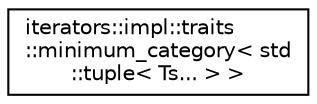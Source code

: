 digraph "Graphical Class Hierarchy"
{
 // INTERACTIVE_SVG=YES
 // LATEX_PDF_SIZE
  edge [fontname="Helvetica",fontsize="10",labelfontname="Helvetica",labelfontsize="10"];
  node [fontname="Helvetica",fontsize="10",shape=record];
  rankdir="LR";
  Node0 [label="iterators::impl::traits\l::minimum_category\< std\l::tuple\< Ts... \> \>",height=0.2,width=0.4,color="black", fillcolor="white", style="filled",URL="$structiterators_1_1impl_1_1traits_1_1minimum__category_3_01std_1_1tuple_3_01Ts_8_8_8_01_4_01_4.html",tooltip=" "];
}
